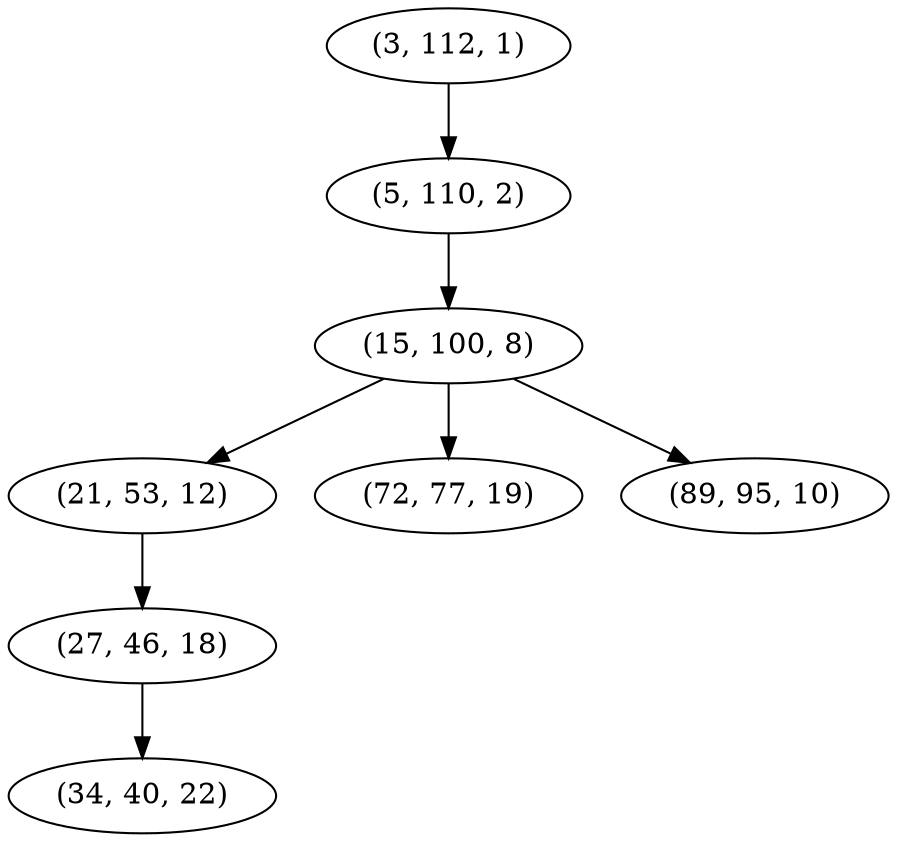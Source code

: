 digraph tree {
    "(3, 112, 1)";
    "(5, 110, 2)";
    "(15, 100, 8)";
    "(21, 53, 12)";
    "(27, 46, 18)";
    "(34, 40, 22)";
    "(72, 77, 19)";
    "(89, 95, 10)";
    "(3, 112, 1)" -> "(5, 110, 2)";
    "(5, 110, 2)" -> "(15, 100, 8)";
    "(15, 100, 8)" -> "(21, 53, 12)";
    "(15, 100, 8)" -> "(72, 77, 19)";
    "(15, 100, 8)" -> "(89, 95, 10)";
    "(21, 53, 12)" -> "(27, 46, 18)";
    "(27, 46, 18)" -> "(34, 40, 22)";
}
